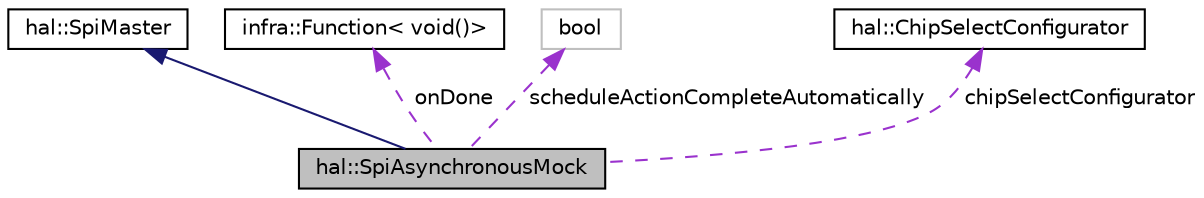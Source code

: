 digraph "hal::SpiAsynchronousMock"
{
 // INTERACTIVE_SVG=YES
  edge [fontname="Helvetica",fontsize="10",labelfontname="Helvetica",labelfontsize="10"];
  node [fontname="Helvetica",fontsize="10",shape=record];
  Node2 [label="hal::SpiAsynchronousMock",height=0.2,width=0.4,color="black", fillcolor="grey75", style="filled", fontcolor="black"];
  Node3 -> Node2 [dir="back",color="midnightblue",fontsize="10",style="solid",fontname="Helvetica"];
  Node3 [label="hal::SpiMaster",height=0.2,width=0.4,color="black", fillcolor="white", style="filled",URL="$dd/da3/classhal_1_1_spi_master.html"];
  Node4 -> Node2 [dir="back",color="darkorchid3",fontsize="10",style="dashed",label=" onDone" ,fontname="Helvetica"];
  Node4 [label="infra::Function\< void()\>",height=0.2,width=0.4,color="black", fillcolor="white", style="filled",URL="$da/d07/classinfra_1_1_function.html"];
  Node5 -> Node2 [dir="back",color="darkorchid3",fontsize="10",style="dashed",label=" scheduleActionCompleteAutomatically" ,fontname="Helvetica"];
  Node5 [label="bool",height=0.2,width=0.4,color="grey75", fillcolor="white", style="filled"];
  Node6 -> Node2 [dir="back",color="darkorchid3",fontsize="10",style="dashed",label=" chipSelectConfigurator" ,fontname="Helvetica"];
  Node6 [label="hal::ChipSelectConfigurator",height=0.2,width=0.4,color="black", fillcolor="white", style="filled",URL="$d4/d53/classhal_1_1_chip_select_configurator.html"];
}
